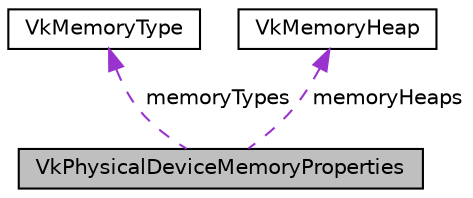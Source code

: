 digraph "VkPhysicalDeviceMemoryProperties"
{
 // LATEX_PDF_SIZE
  edge [fontname="Helvetica",fontsize="10",labelfontname="Helvetica",labelfontsize="10"];
  node [fontname="Helvetica",fontsize="10",shape=record];
  Node1 [label="VkPhysicalDeviceMemoryProperties",height=0.2,width=0.4,color="black", fillcolor="grey75", style="filled", fontcolor="black",tooltip=" "];
  Node2 -> Node1 [dir="back",color="darkorchid3",fontsize="10",style="dashed",label=" memoryTypes" ];
  Node2 [label="VkMemoryType",height=0.2,width=0.4,color="black", fillcolor="white", style="filled",URL="$structVkMemoryType.html",tooltip=" "];
  Node3 -> Node1 [dir="back",color="darkorchid3",fontsize="10",style="dashed",label=" memoryHeaps" ];
  Node3 [label="VkMemoryHeap",height=0.2,width=0.4,color="black", fillcolor="white", style="filled",URL="$structVkMemoryHeap.html",tooltip=" "];
}
